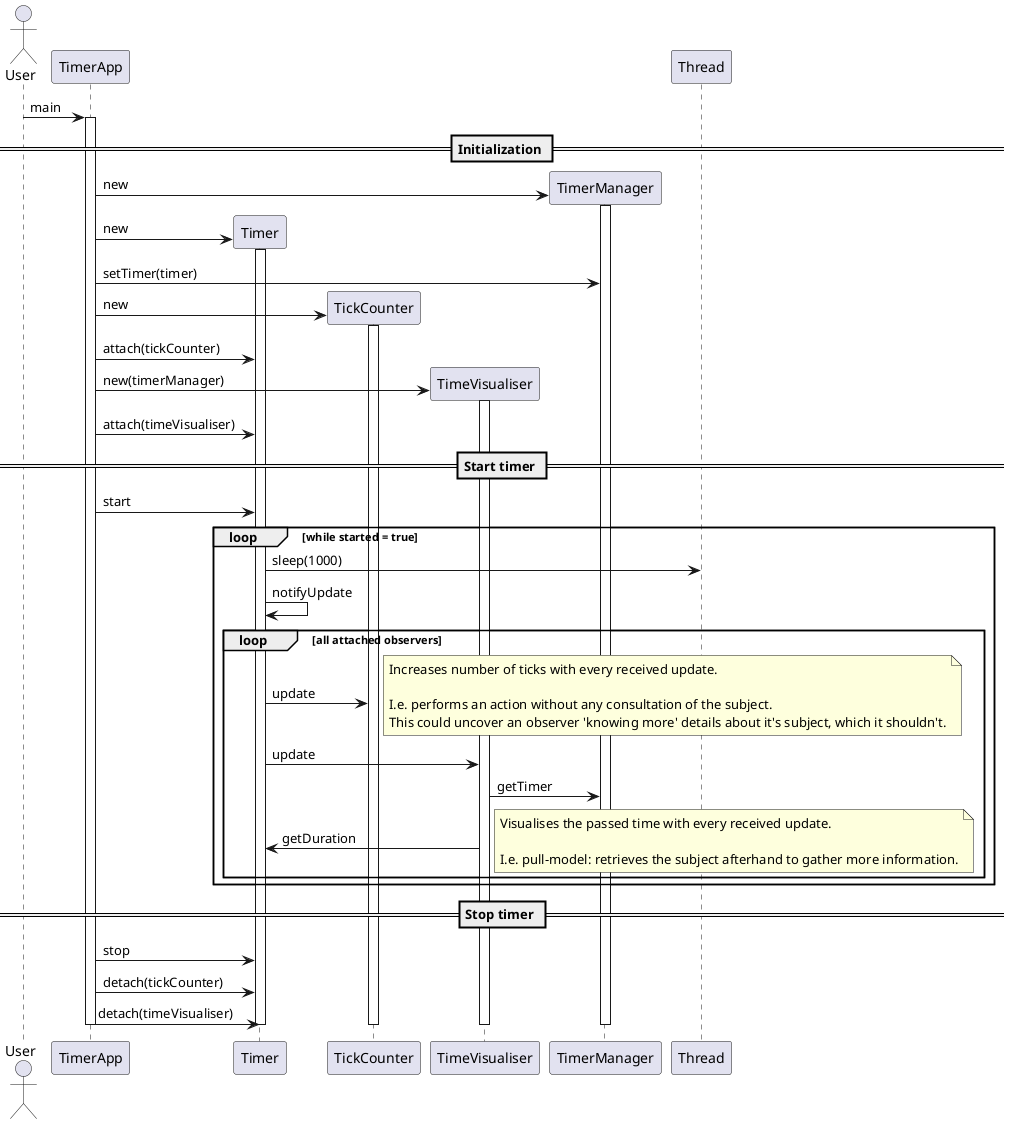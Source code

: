 @startuml

actor User as User
participant TimerApp as TimerApp
participant Timer as Timer
participant TickCounter as TickCounter
participant TimeVisualiser as TimeVisualiser
participant TimerManager as TimerManager
participant Thread as Thread

User -> TimerApp: main
activate TimerApp

== Initialization ==

create TimerManager
TimerApp -> TimerManager: new
activate TimerManager

create Timer
TimerApp -> Timer: new
activate Timer

TimerApp -> TimerManager: setTimer(timer)

create TickCounter
TimerApp -> TickCounter: new
activate TickCounter

TimerApp -> Timer: attach(tickCounter)

create TimeVisualiser
TimerApp -> TimeVisualiser: new(timerManager)
activate TimeVisualiser

TimerApp -> Timer: attach(timeVisualiser)

== Start timer ==

TimerApp -> Timer: start
    loop while started = true
        Timer -> Thread: sleep(1000)
        Timer -> Timer: notifyUpdate
            loop all attached observers
                Timer -> TickCounter: update
                note right
                Increases number of ticks with every received update.

                I.e. performs an action without any consultation of the subject.
                This could uncover an observer 'knowing more' details about it's subject, which it shouldn't.
                end note
                Timer -> TimeVisualiser: update
                    TimeVisualiser -> TimerManager: getTimer
                    TimeVisualiser -> Timer: getDuration
                    note right
                    Visualises the passed time with every received update.

                    I.e. pull-model: retrieves the subject afterhand to gather more information.
                    end note
            end
    end 

== Stop timer ==

TimerApp -> Timer: stop
TimerApp -> Timer: detach(tickCounter)
TimerApp -> Timer: detach(timeVisualiser)

deactivate TimeVisualiser
deactivate TickCounter
deactivate Timer
deactivate TimerManager
deactivate TimerApp

@enduml